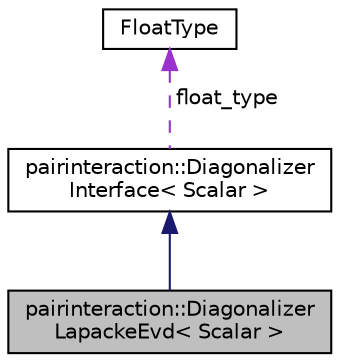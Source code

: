 digraph "pairinteraction::DiagonalizerLapackeEvd&lt; Scalar &gt;"
{
 // INTERACTIVE_SVG=YES
 // LATEX_PDF_SIZE
  bgcolor="transparent";
  edge [fontname="Helvetica",fontsize="10",labelfontname="Helvetica",labelfontsize="10"];
  node [fontname="Helvetica",fontsize="10",shape=record];
  Node1 [label="pairinteraction::Diagonalizer\lLapackeEvd\< Scalar \>",height=0.2,width=0.4,color="black", fillcolor="grey75", style="filled", fontcolor="black",tooltip=" "];
  Node2 -> Node1 [dir="back",color="midnightblue",fontsize="10",style="solid",fontname="Helvetica"];
  Node2 [label="pairinteraction::Diagonalizer\lInterface\< Scalar \>",height=0.2,width=0.4,color="black",URL="$classpairinteraction_1_1DiagonalizerInterface.html",tooltip=" "];
  Node3 -> Node2 [dir="back",color="darkorchid3",fontsize="10",style="dashed",label=" float_type" ,fontname="Helvetica"];
  Node3 [label="FloatType",height=0.2,width=0.4,color="black",tooltip=" "];
}
